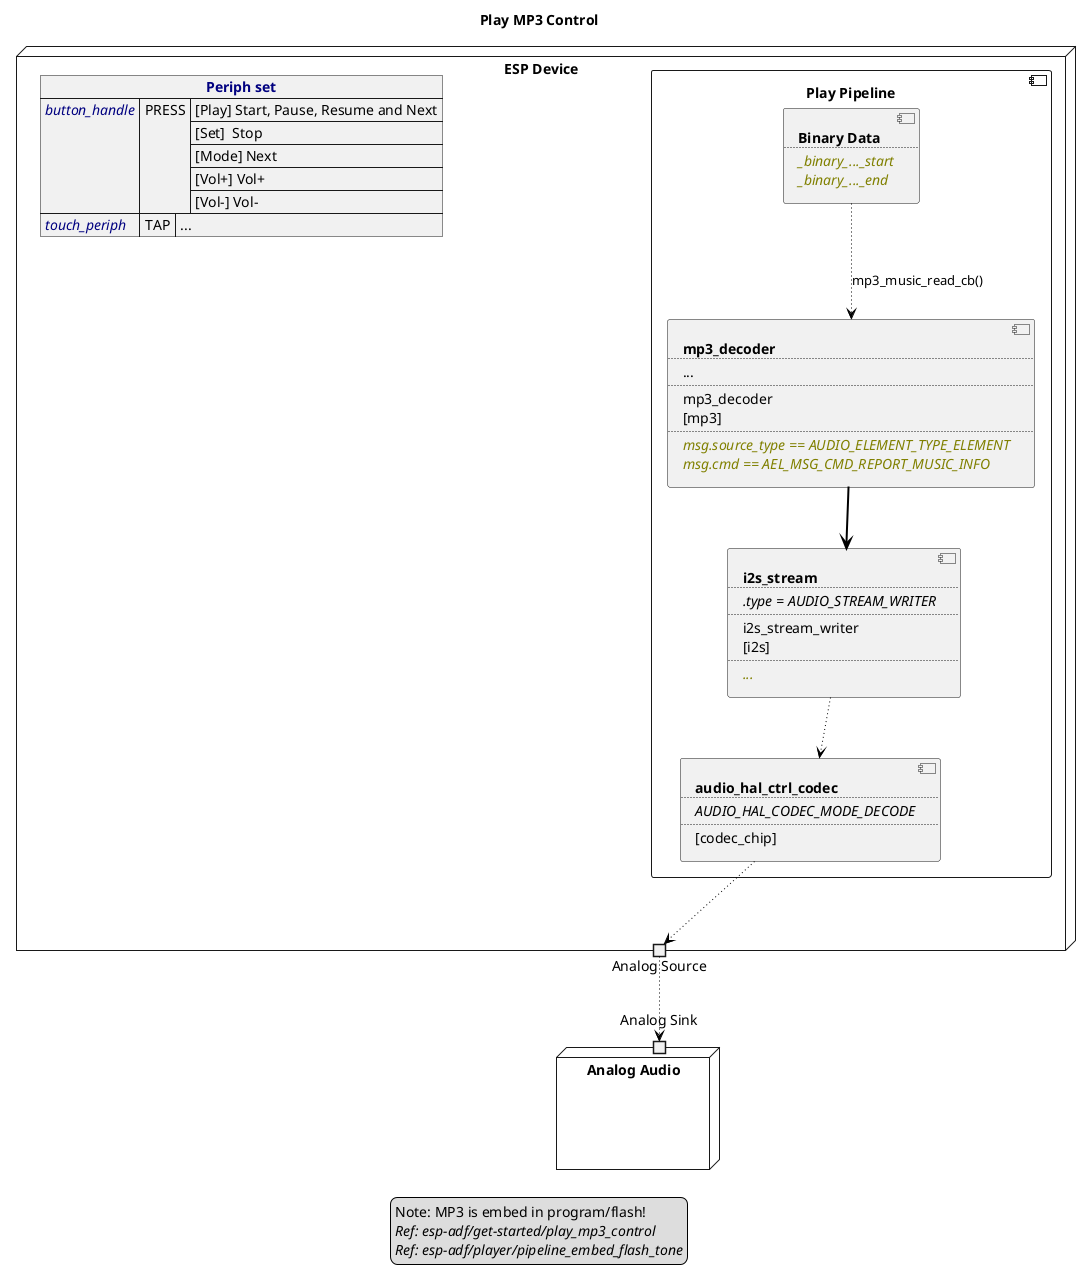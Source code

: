 ﻿@startuml play_mp3_control
title Play MP3 Control
allowmixing

legend
Note: MP3 is embed in program/flash!
//Ref: esp-adf/get-started/play_mp3_control//
//Ref: esp-adf/player/pipeline_embed_flash_tone//
end legend

node "ESP Device" as ESPDevice  {

    json "<b><color navy>Periph set" as periph_set {
        "<i><color navy>button_handle":  {
            "PRESS":["[Play] Start, Pause, Resume and Next", 
                     "[Set]  Stop",
                     "[Mode] Next",
                     "[Vol+] Vol+",
                     "[Vol-] Vol-"
            ]
        },
        "<i><color navy>touch_periph":  {
            "TAP": "..."
        }
    }

    component "Play Pipeline" as PlayPipeline {
        component BinaryData [
            <b>Binary Data
            ....
            <i><color olive>_binary_..._start
            <i><color olive>_binary_..._end
        ]

        component Mp3Decoder [
            <b>mp3_decoder
            ....
            ...
            ....
            mp3_decoder
            [mp3]
            ....
            <i><color olive>msg.source_type == AUDIO_ELEMENT_TYPE_ELEMENT
            <i><color olive>msg.cmd == AEL_MSG_CMD_REPORT_MUSIC_INFO
        ]

        component I2SStream [
            <b>i2s_stream
            ....
            <i>.type = AUDIO_STREAM_WRITER
            ....
            i2s_stream_writer
            [i2s]
            ....
            <i><color olive>...
        ]

        component HALCodec [
            <b>audio_hal_ctrl_codec
            ....
            <i>AUDIO_HAL_CODEC_MODE_DECODE
            ....
            [codec_chip]
        ]
    }

    portout "Analog Source" as AnalogSource
} 

node "Analog Audio" as AnalogAudio  {
    portin "Analog Sink" as AnalogSink
}


BinaryData  --> Mp3Decoder      #line:black;line.dotted;text:black : mp3_music_read_cb()
Mp3Decoder  --> I2SStream       #line:black;line.bold;text:black
I2SStream   --> HALCodec        #line:black;line.dotted;text:black
HALCodec    --> AnalogSource    #line:black;line.dotted;text:black

AnalogSource --> AnalogSink     #line:black;line.dotted;text:black

@enduml